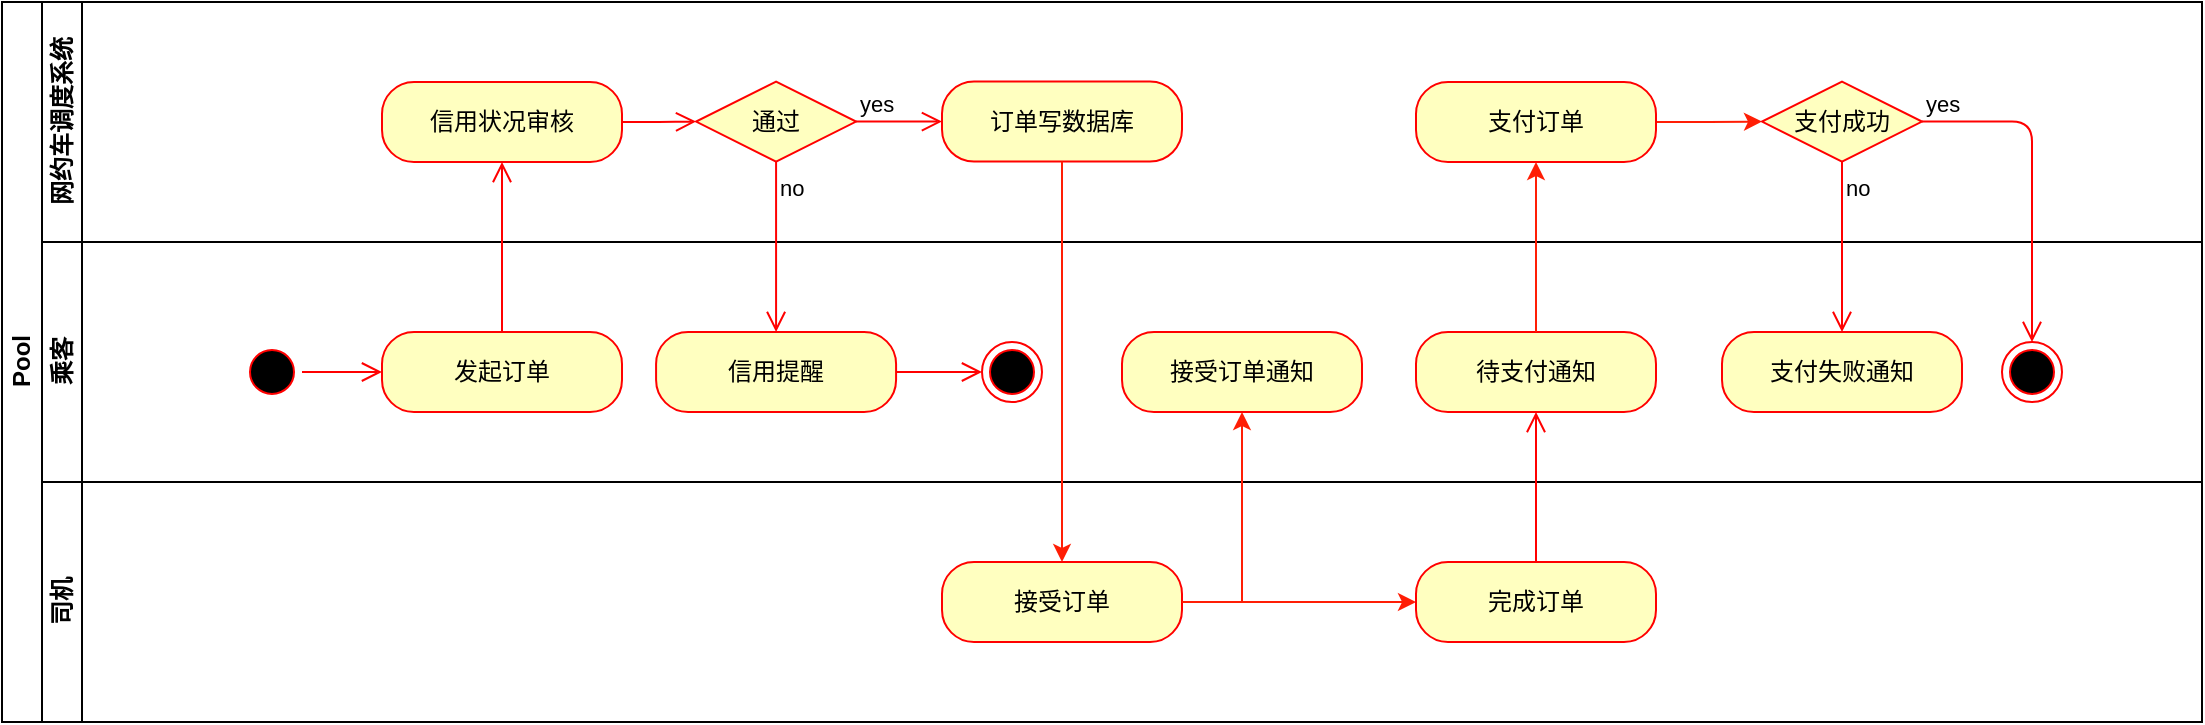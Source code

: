 <mxfile version="14.7.7" type="github">
  <diagram id="prtHgNgQTEPvFCAcTncT" name="Page-1">
    <mxGraphModel dx="990" dy="547" grid="1" gridSize="10" guides="1" tooltips="1" connect="1" arrows="1" fold="1" page="1" pageScale="1" pageWidth="827" pageHeight="1169" math="0" shadow="0">
      <root>
        <mxCell id="0" />
        <mxCell id="1" parent="0" />
        <mxCell id="dNxyNK7c78bLwvsdeMH5-19" value="Pool" style="swimlane;html=1;childLayout=stackLayout;resizeParent=1;resizeParentMax=0;horizontal=0;startSize=20;horizontalStack=0;" parent="1" vertex="1">
          <mxGeometry x="120" y="120" width="1100" height="360" as="geometry" />
        </mxCell>
        <mxCell id="dNxyNK7c78bLwvsdeMH5-20" value="网约车调度系统" style="swimlane;html=1;startSize=20;horizontal=0;" parent="dNxyNK7c78bLwvsdeMH5-19" vertex="1">
          <mxGeometry x="20" width="1080" height="120" as="geometry" />
        </mxCell>
        <mxCell id="yEqtPaHpIFNgF-2oCyAr-17" value="信用状况审核" style="rounded=1;whiteSpace=wrap;html=1;arcSize=40;fontColor=#000000;fillColor=#ffffc0;strokeColor=#ff0000;" vertex="1" parent="dNxyNK7c78bLwvsdeMH5-20">
          <mxGeometry x="170" y="40" width="120" height="40" as="geometry" />
        </mxCell>
        <mxCell id="yEqtPaHpIFNgF-2oCyAr-18" value="" style="edgeStyle=orthogonalEdgeStyle;html=1;verticalAlign=bottom;endArrow=open;endSize=8;strokeColor=#ff0000;entryX=0;entryY=0.5;entryDx=0;entryDy=0;" edge="1" source="yEqtPaHpIFNgF-2oCyAr-17" parent="dNxyNK7c78bLwvsdeMH5-20" target="yEqtPaHpIFNgF-2oCyAr-24">
          <mxGeometry relative="1" as="geometry">
            <mxPoint x="320" y="60" as="targetPoint" />
          </mxGeometry>
        </mxCell>
        <mxCell id="yEqtPaHpIFNgF-2oCyAr-24" value="通过" style="rhombus;whiteSpace=wrap;html=1;fillColor=#ffffc0;strokeColor=#ff0000;" vertex="1" parent="dNxyNK7c78bLwvsdeMH5-20">
          <mxGeometry x="327.04" y="39.8" width="80" height="40" as="geometry" />
        </mxCell>
        <mxCell id="yEqtPaHpIFNgF-2oCyAr-25" value="yes" style="edgeStyle=orthogonalEdgeStyle;html=1;align=left;verticalAlign=bottom;endArrow=open;endSize=8;strokeColor=#ff0000;entryX=0;entryY=0.5;entryDx=0;entryDy=0;" edge="1" source="yEqtPaHpIFNgF-2oCyAr-24" parent="dNxyNK7c78bLwvsdeMH5-20" target="yEqtPaHpIFNgF-2oCyAr-29">
          <mxGeometry x="-1" relative="1" as="geometry">
            <mxPoint x="460" y="60" as="targetPoint" />
          </mxGeometry>
        </mxCell>
        <mxCell id="yEqtPaHpIFNgF-2oCyAr-29" value="订单写数据库" style="rounded=1;whiteSpace=wrap;html=1;arcSize=40;fontColor=#000000;fillColor=#ffffc0;strokeColor=#ff0000;" vertex="1" parent="dNxyNK7c78bLwvsdeMH5-20">
          <mxGeometry x="450" y="39.8" width="120" height="40" as="geometry" />
        </mxCell>
        <mxCell id="yEqtPaHpIFNgF-2oCyAr-49" style="edgeStyle=orthogonalEdgeStyle;rounded=0;orthogonalLoop=1;jettySize=auto;html=1;entryX=0;entryY=0.5;entryDx=0;entryDy=0;strokeColor=#FF1E05;" edge="1" parent="dNxyNK7c78bLwvsdeMH5-20" source="yEqtPaHpIFNgF-2oCyAr-44" target="yEqtPaHpIFNgF-2oCyAr-46">
          <mxGeometry relative="1" as="geometry" />
        </mxCell>
        <mxCell id="yEqtPaHpIFNgF-2oCyAr-44" value="支付订单" style="rounded=1;whiteSpace=wrap;html=1;arcSize=40;fontColor=#000000;fillColor=#ffffc0;strokeColor=#ff0000;" vertex="1" parent="dNxyNK7c78bLwvsdeMH5-20">
          <mxGeometry x="687" y="40" width="120" height="40" as="geometry" />
        </mxCell>
        <mxCell id="yEqtPaHpIFNgF-2oCyAr-46" value="支付成功" style="rhombus;whiteSpace=wrap;html=1;fillColor=#ffffc0;strokeColor=#ff0000;" vertex="1" parent="dNxyNK7c78bLwvsdeMH5-20">
          <mxGeometry x="860" y="39.8" width="80" height="40" as="geometry" />
        </mxCell>
        <mxCell id="dNxyNK7c78bLwvsdeMH5-21" value="乘客" style="swimlane;html=1;startSize=20;horizontal=0;" parent="dNxyNK7c78bLwvsdeMH5-19" vertex="1">
          <mxGeometry x="20" y="120" width="1080" height="120" as="geometry" />
        </mxCell>
        <mxCell id="yEqtPaHpIFNgF-2oCyAr-13" value="" style="ellipse;html=1;shape=startState;fillColor=#000000;strokeColor=#ff0000;" vertex="1" parent="dNxyNK7c78bLwvsdeMH5-21">
          <mxGeometry x="100" y="50" width="30" height="30" as="geometry" />
        </mxCell>
        <mxCell id="yEqtPaHpIFNgF-2oCyAr-14" value="" style="edgeStyle=orthogonalEdgeStyle;html=1;verticalAlign=bottom;endArrow=open;endSize=8;strokeColor=#ff0000;entryX=0;entryY=0.5;entryDx=0;entryDy=0;" edge="1" source="yEqtPaHpIFNgF-2oCyAr-13" parent="dNxyNK7c78bLwvsdeMH5-21" target="yEqtPaHpIFNgF-2oCyAr-15">
          <mxGeometry relative="1" as="geometry">
            <mxPoint x="150" y="65" as="targetPoint" />
          </mxGeometry>
        </mxCell>
        <mxCell id="yEqtPaHpIFNgF-2oCyAr-15" value="发起订单" style="rounded=1;whiteSpace=wrap;html=1;arcSize=40;fontColor=#000000;fillColor=#ffffc0;strokeColor=#ff0000;" vertex="1" parent="dNxyNK7c78bLwvsdeMH5-21">
          <mxGeometry x="170" y="45" width="120" height="40" as="geometry" />
        </mxCell>
        <mxCell id="yEqtPaHpIFNgF-2oCyAr-33" value="信用提醒" style="rounded=1;whiteSpace=wrap;html=1;arcSize=40;fontColor=#000000;fillColor=#ffffc0;strokeColor=#ff0000;" vertex="1" parent="dNxyNK7c78bLwvsdeMH5-21">
          <mxGeometry x="307.04" y="45" width="120" height="40" as="geometry" />
        </mxCell>
        <mxCell id="yEqtPaHpIFNgF-2oCyAr-34" value="" style="edgeStyle=orthogonalEdgeStyle;html=1;verticalAlign=bottom;endArrow=open;endSize=8;strokeColor=#ff0000;entryX=0;entryY=0.5;entryDx=0;entryDy=0;" edge="1" source="yEqtPaHpIFNgF-2oCyAr-33" parent="dNxyNK7c78bLwvsdeMH5-21" target="yEqtPaHpIFNgF-2oCyAr-35">
          <mxGeometry relative="1" as="geometry">
            <mxPoint x="470" y="65" as="targetPoint" />
          </mxGeometry>
        </mxCell>
        <mxCell id="yEqtPaHpIFNgF-2oCyAr-35" value="" style="ellipse;html=1;shape=endState;fillColor=#000000;strokeColor=#ff0000;" vertex="1" parent="dNxyNK7c78bLwvsdeMH5-21">
          <mxGeometry x="470" y="50" width="30" height="30" as="geometry" />
        </mxCell>
        <mxCell id="yEqtPaHpIFNgF-2oCyAr-40" value="接受订单通知" style="rounded=1;whiteSpace=wrap;html=1;arcSize=40;fontColor=#000000;fillColor=#ffffc0;strokeColor=#ff0000;" vertex="1" parent="dNxyNK7c78bLwvsdeMH5-21">
          <mxGeometry x="540" y="45" width="120" height="40" as="geometry" />
        </mxCell>
        <mxCell id="yEqtPaHpIFNgF-2oCyAr-42" value="待支付通知" style="rounded=1;whiteSpace=wrap;html=1;arcSize=40;fontColor=#000000;fillColor=#ffffc0;strokeColor=#ff0000;" vertex="1" parent="dNxyNK7c78bLwvsdeMH5-21">
          <mxGeometry x="687" y="45" width="120" height="40" as="geometry" />
        </mxCell>
        <mxCell id="yEqtPaHpIFNgF-2oCyAr-50" value="" style="ellipse;html=1;shape=endState;fillColor=#000000;strokeColor=#ff0000;" vertex="1" parent="dNxyNK7c78bLwvsdeMH5-21">
          <mxGeometry x="980" y="50" width="30" height="30" as="geometry" />
        </mxCell>
        <mxCell id="yEqtPaHpIFNgF-2oCyAr-51" value="支付失败通知" style="rounded=1;whiteSpace=wrap;html=1;arcSize=40;fontColor=#000000;fillColor=#ffffc0;strokeColor=#ff0000;" vertex="1" parent="dNxyNK7c78bLwvsdeMH5-21">
          <mxGeometry x="840" y="45" width="120" height="40" as="geometry" />
        </mxCell>
        <mxCell id="yEqtPaHpIFNgF-2oCyAr-3" value="司机" style="swimlane;html=1;startSize=20;horizontal=0;" vertex="1" parent="dNxyNK7c78bLwvsdeMH5-19">
          <mxGeometry x="20" y="240" width="1080" height="120" as="geometry" />
        </mxCell>
        <mxCell id="yEqtPaHpIFNgF-2oCyAr-38" style="edgeStyle=orthogonalEdgeStyle;rounded=0;orthogonalLoop=1;jettySize=auto;html=1;exitX=1;exitY=0.5;exitDx=0;exitDy=0;entryX=0;entryY=0.5;entryDx=0;entryDy=0;strokeColor=#FF1E05;" edge="1" parent="yEqtPaHpIFNgF-2oCyAr-3" source="yEqtPaHpIFNgF-2oCyAr-31" target="yEqtPaHpIFNgF-2oCyAr-36">
          <mxGeometry relative="1" as="geometry" />
        </mxCell>
        <mxCell id="yEqtPaHpIFNgF-2oCyAr-31" value="接受订单" style="rounded=1;whiteSpace=wrap;html=1;arcSize=40;fontColor=#000000;fillColor=#ffffc0;strokeColor=#ff0000;" vertex="1" parent="yEqtPaHpIFNgF-2oCyAr-3">
          <mxGeometry x="450" y="40" width="120" height="40" as="geometry" />
        </mxCell>
        <mxCell id="yEqtPaHpIFNgF-2oCyAr-36" value="完成订单" style="rounded=1;whiteSpace=wrap;html=1;arcSize=40;fontColor=#000000;fillColor=#ffffc0;strokeColor=#ff0000;" vertex="1" parent="yEqtPaHpIFNgF-2oCyAr-3">
          <mxGeometry x="687" y="40" width="120" height="40" as="geometry" />
        </mxCell>
        <mxCell id="yEqtPaHpIFNgF-2oCyAr-16" value="" style="edgeStyle=orthogonalEdgeStyle;html=1;verticalAlign=bottom;endArrow=open;endSize=8;strokeColor=#ff0000;entryX=0.5;entryY=1;entryDx=0;entryDy=0;" edge="1" source="yEqtPaHpIFNgF-2oCyAr-15" parent="dNxyNK7c78bLwvsdeMH5-19" target="yEqtPaHpIFNgF-2oCyAr-17">
          <mxGeometry relative="1" as="geometry">
            <mxPoint x="250" y="90" as="targetPoint" />
          </mxGeometry>
        </mxCell>
        <mxCell id="yEqtPaHpIFNgF-2oCyAr-32" value="" style="edgeStyle=orthogonalEdgeStyle;rounded=0;orthogonalLoop=1;jettySize=auto;html=1;strokeColor=#FF1E05;" edge="1" parent="dNxyNK7c78bLwvsdeMH5-19" source="yEqtPaHpIFNgF-2oCyAr-29" target="yEqtPaHpIFNgF-2oCyAr-31">
          <mxGeometry relative="1" as="geometry" />
        </mxCell>
        <mxCell id="yEqtPaHpIFNgF-2oCyAr-26" value="no" style="edgeStyle=orthogonalEdgeStyle;html=1;align=left;verticalAlign=top;endArrow=open;endSize=8;strokeColor=#ff0000;entryX=0.5;entryY=0;entryDx=0;entryDy=0;" edge="1" source="yEqtPaHpIFNgF-2oCyAr-24" parent="dNxyNK7c78bLwvsdeMH5-19" target="yEqtPaHpIFNgF-2oCyAr-33">
          <mxGeometry x="-1" relative="1" as="geometry">
            <mxPoint x="387" y="160" as="targetPoint" />
          </mxGeometry>
        </mxCell>
        <mxCell id="yEqtPaHpIFNgF-2oCyAr-39" style="edgeStyle=orthogonalEdgeStyle;rounded=0;orthogonalLoop=1;jettySize=auto;html=1;strokeColor=#FF1E05;entryX=0.5;entryY=1;entryDx=0;entryDy=0;" edge="1" parent="dNxyNK7c78bLwvsdeMH5-19" source="yEqtPaHpIFNgF-2oCyAr-31" target="yEqtPaHpIFNgF-2oCyAr-40">
          <mxGeometry relative="1" as="geometry">
            <mxPoint x="610" y="230" as="targetPoint" />
            <Array as="points">
              <mxPoint x="620" y="300" />
            </Array>
          </mxGeometry>
        </mxCell>
        <mxCell id="yEqtPaHpIFNgF-2oCyAr-37" value="" style="edgeStyle=orthogonalEdgeStyle;html=1;verticalAlign=bottom;endArrow=open;endSize=8;strokeColor=#ff0000;entryX=0.5;entryY=1;entryDx=0;entryDy=0;" edge="1" source="yEqtPaHpIFNgF-2oCyAr-36" parent="dNxyNK7c78bLwvsdeMH5-19" target="yEqtPaHpIFNgF-2oCyAr-42">
          <mxGeometry relative="1" as="geometry">
            <mxPoint x="720" y="200" as="targetPoint" />
          </mxGeometry>
        </mxCell>
        <mxCell id="yEqtPaHpIFNgF-2oCyAr-45" value="" style="edgeStyle=orthogonalEdgeStyle;rounded=0;orthogonalLoop=1;jettySize=auto;html=1;strokeColor=#FF1E05;" edge="1" parent="dNxyNK7c78bLwvsdeMH5-19" source="yEqtPaHpIFNgF-2oCyAr-42" target="yEqtPaHpIFNgF-2oCyAr-44">
          <mxGeometry relative="1" as="geometry" />
        </mxCell>
        <mxCell id="yEqtPaHpIFNgF-2oCyAr-47" value="yes" style="edgeStyle=orthogonalEdgeStyle;html=1;align=left;verticalAlign=bottom;endArrow=open;endSize=8;strokeColor=#ff0000;entryX=0.5;entryY=0;entryDx=0;entryDy=0;" edge="1" source="yEqtPaHpIFNgF-2oCyAr-46" parent="dNxyNK7c78bLwvsdeMH5-19" target="yEqtPaHpIFNgF-2oCyAr-50">
          <mxGeometry x="-1" relative="1" as="geometry">
            <mxPoint x="1020" y="180" as="targetPoint" />
          </mxGeometry>
        </mxCell>
        <mxCell id="yEqtPaHpIFNgF-2oCyAr-48" value="no" style="edgeStyle=orthogonalEdgeStyle;html=1;align=left;verticalAlign=top;endArrow=open;endSize=8;strokeColor=#ff0000;entryX=0.5;entryY=0;entryDx=0;entryDy=0;" edge="1" source="yEqtPaHpIFNgF-2oCyAr-46" parent="dNxyNK7c78bLwvsdeMH5-19" target="yEqtPaHpIFNgF-2oCyAr-51">
          <mxGeometry x="-1" relative="1" as="geometry">
            <mxPoint x="910" y="160" as="targetPoint" />
          </mxGeometry>
        </mxCell>
      </root>
    </mxGraphModel>
  </diagram>
</mxfile>
